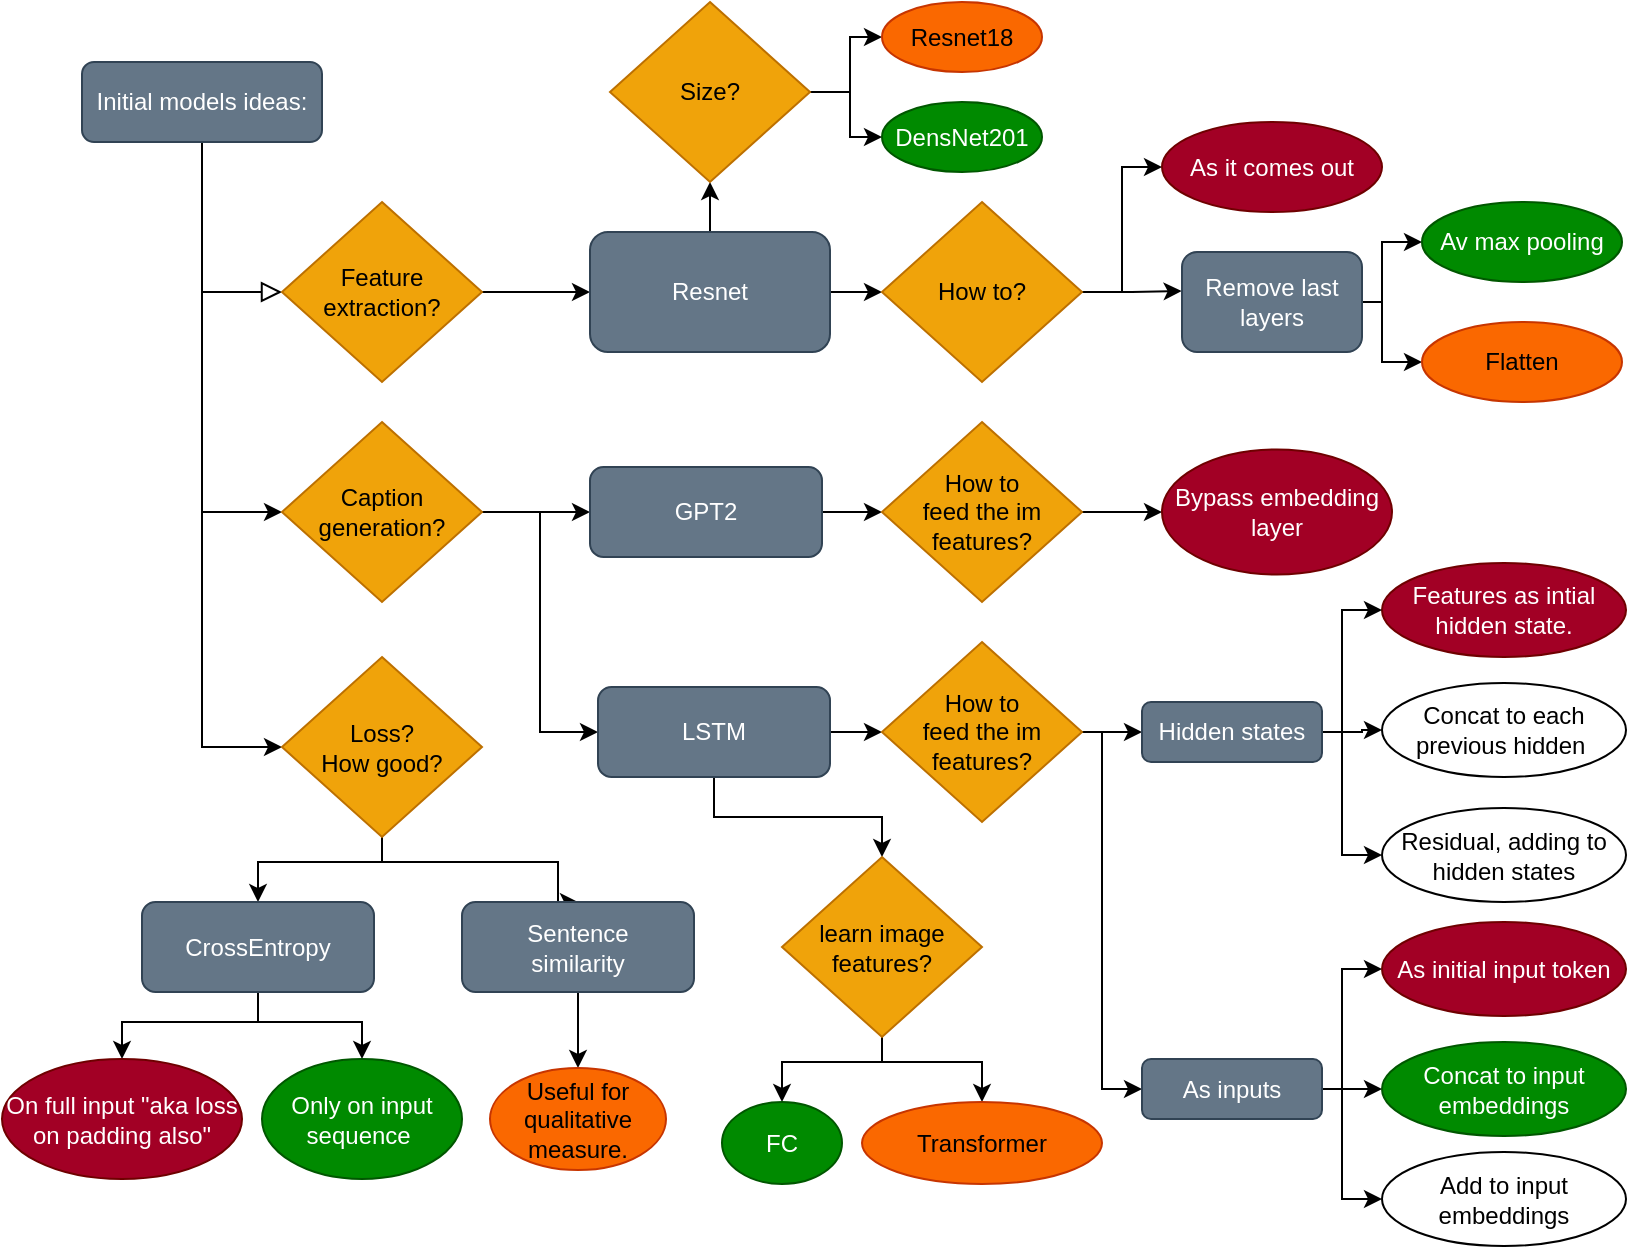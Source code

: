 <mxfile version="21.3.5" type="device">
  <diagram id="C5RBs43oDa-KdzZeNtuy" name="Page-1">
    <mxGraphModel dx="1363" dy="931" grid="1" gridSize="10" guides="1" tooltips="1" connect="1" arrows="1" fold="1" page="1" pageScale="1" pageWidth="827" pageHeight="1169" math="0" shadow="0">
      <root>
        <mxCell id="WIyWlLk6GJQsqaUBKTNV-0" />
        <mxCell id="WIyWlLk6GJQsqaUBKTNV-1" parent="WIyWlLk6GJQsqaUBKTNV-0" />
        <mxCell id="WIyWlLk6GJQsqaUBKTNV-2" value="" style="rounded=0;html=1;jettySize=auto;orthogonalLoop=1;fontSize=11;endArrow=block;endFill=0;endSize=8;strokeWidth=1;shadow=0;labelBackgroundColor=none;edgeStyle=orthogonalEdgeStyle;entryX=0;entryY=0.5;entryDx=0;entryDy=0;" parent="WIyWlLk6GJQsqaUBKTNV-1" source="WIyWlLk6GJQsqaUBKTNV-3" target="O6eRiqCZWH2yZjMmsFh3-2" edge="1">
          <mxGeometry relative="1" as="geometry">
            <mxPoint x="100" y="160" as="targetPoint" />
            <Array as="points">
              <mxPoint x="100" y="155" />
            </Array>
          </mxGeometry>
        </mxCell>
        <mxCell id="O6eRiqCZWH2yZjMmsFh3-5" style="edgeStyle=orthogonalEdgeStyle;rounded=0;orthogonalLoop=1;jettySize=auto;html=1;entryX=0;entryY=0.5;entryDx=0;entryDy=0;" edge="1" parent="WIyWlLk6GJQsqaUBKTNV-1" source="WIyWlLk6GJQsqaUBKTNV-3" target="O6eRiqCZWH2yZjMmsFh3-3">
          <mxGeometry relative="1" as="geometry" />
        </mxCell>
        <mxCell id="O6eRiqCZWH2yZjMmsFh3-38" style="edgeStyle=orthogonalEdgeStyle;rounded=0;orthogonalLoop=1;jettySize=auto;html=1;entryX=0;entryY=0.5;entryDx=0;entryDy=0;" edge="1" parent="WIyWlLk6GJQsqaUBKTNV-1" source="WIyWlLk6GJQsqaUBKTNV-3" target="O6eRiqCZWH2yZjMmsFh3-37">
          <mxGeometry relative="1" as="geometry" />
        </mxCell>
        <mxCell id="WIyWlLk6GJQsqaUBKTNV-3" value="Initial models ideas:" style="rounded=1;whiteSpace=wrap;html=1;fontSize=12;glass=0;strokeWidth=1;shadow=0;fillColor=#647687;fontColor=#ffffff;strokeColor=#314354;" parent="WIyWlLk6GJQsqaUBKTNV-1" vertex="1">
          <mxGeometry x="40" y="40" width="120" height="40" as="geometry" />
        </mxCell>
        <mxCell id="O6eRiqCZWH2yZjMmsFh3-7" style="edgeStyle=orthogonalEdgeStyle;rounded=0;orthogonalLoop=1;jettySize=auto;html=1;exitX=1;exitY=0.5;exitDx=0;exitDy=0;" edge="1" parent="WIyWlLk6GJQsqaUBKTNV-1" source="O6eRiqCZWH2yZjMmsFh3-2" target="O6eRiqCZWH2yZjMmsFh3-6">
          <mxGeometry relative="1" as="geometry" />
        </mxCell>
        <mxCell id="O6eRiqCZWH2yZjMmsFh3-2" value="Feature extraction?" style="rhombus;whiteSpace=wrap;html=1;fillColor=#f0a30a;fontColor=#000000;strokeColor=#BD7000;" vertex="1" parent="WIyWlLk6GJQsqaUBKTNV-1">
          <mxGeometry x="140" y="110" width="100" height="90" as="geometry" />
        </mxCell>
        <mxCell id="O6eRiqCZWH2yZjMmsFh3-30" style="edgeStyle=orthogonalEdgeStyle;rounded=0;orthogonalLoop=1;jettySize=auto;html=1;exitX=1;exitY=0.5;exitDx=0;exitDy=0;" edge="1" parent="WIyWlLk6GJQsqaUBKTNV-1" source="O6eRiqCZWH2yZjMmsFh3-3" target="O6eRiqCZWH2yZjMmsFh3-29">
          <mxGeometry relative="1" as="geometry" />
        </mxCell>
        <mxCell id="O6eRiqCZWH2yZjMmsFh3-36" style="edgeStyle=orthogonalEdgeStyle;rounded=0;orthogonalLoop=1;jettySize=auto;html=1;entryX=0;entryY=0.5;entryDx=0;entryDy=0;" edge="1" parent="WIyWlLk6GJQsqaUBKTNV-1" source="O6eRiqCZWH2yZjMmsFh3-3" target="O6eRiqCZWH2yZjMmsFh3-33">
          <mxGeometry relative="1" as="geometry" />
        </mxCell>
        <mxCell id="O6eRiqCZWH2yZjMmsFh3-3" value="Caption generation?" style="rhombus;whiteSpace=wrap;html=1;fillColor=#f0a30a;fontColor=#000000;strokeColor=#BD7000;" vertex="1" parent="WIyWlLk6GJQsqaUBKTNV-1">
          <mxGeometry x="140" y="220" width="100" height="90" as="geometry" />
        </mxCell>
        <mxCell id="O6eRiqCZWH2yZjMmsFh3-10" style="edgeStyle=orthogonalEdgeStyle;rounded=0;orthogonalLoop=1;jettySize=auto;html=1;exitX=1;exitY=0.5;exitDx=0;exitDy=0;entryX=0;entryY=0.5;entryDx=0;entryDy=0;" edge="1" parent="WIyWlLk6GJQsqaUBKTNV-1" source="O6eRiqCZWH2yZjMmsFh3-6" target="O6eRiqCZWH2yZjMmsFh3-9">
          <mxGeometry relative="1" as="geometry" />
        </mxCell>
        <mxCell id="O6eRiqCZWH2yZjMmsFh3-12" style="edgeStyle=orthogonalEdgeStyle;rounded=0;orthogonalLoop=1;jettySize=auto;html=1;exitX=0.5;exitY=0;exitDx=0;exitDy=0;entryX=0.5;entryY=1;entryDx=0;entryDy=0;" edge="1" parent="WIyWlLk6GJQsqaUBKTNV-1" source="O6eRiqCZWH2yZjMmsFh3-6" target="O6eRiqCZWH2yZjMmsFh3-11">
          <mxGeometry relative="1" as="geometry" />
        </mxCell>
        <mxCell id="O6eRiqCZWH2yZjMmsFh3-6" value="Resnet" style="rounded=1;whiteSpace=wrap;html=1;fillColor=#647687;fontColor=#ffffff;strokeColor=#314354;" vertex="1" parent="WIyWlLk6GJQsqaUBKTNV-1">
          <mxGeometry x="294" y="125" width="120" height="60" as="geometry" />
        </mxCell>
        <mxCell id="O6eRiqCZWH2yZjMmsFh3-18" style="edgeStyle=orthogonalEdgeStyle;rounded=0;orthogonalLoop=1;jettySize=auto;html=1;exitX=1;exitY=0.5;exitDx=0;exitDy=0;entryX=0;entryY=0.5;entryDx=0;entryDy=0;" edge="1" parent="WIyWlLk6GJQsqaUBKTNV-1" source="O6eRiqCZWH2yZjMmsFh3-9" target="O6eRiqCZWH2yZjMmsFh3-16">
          <mxGeometry relative="1" as="geometry" />
        </mxCell>
        <mxCell id="O6eRiqCZWH2yZjMmsFh3-20" style="edgeStyle=orthogonalEdgeStyle;rounded=0;orthogonalLoop=1;jettySize=auto;html=1;entryX=-0.002;entryY=0.39;entryDx=0;entryDy=0;entryPerimeter=0;" edge="1" parent="WIyWlLk6GJQsqaUBKTNV-1" source="O6eRiqCZWH2yZjMmsFh3-9" target="O6eRiqCZWH2yZjMmsFh3-19">
          <mxGeometry relative="1" as="geometry" />
        </mxCell>
        <mxCell id="O6eRiqCZWH2yZjMmsFh3-9" value="How to?" style="rhombus;whiteSpace=wrap;html=1;fillColor=#f0a30a;fontColor=#000000;strokeColor=#BD7000;" vertex="1" parent="WIyWlLk6GJQsqaUBKTNV-1">
          <mxGeometry x="440" y="110" width="100" height="90" as="geometry" />
        </mxCell>
        <mxCell id="O6eRiqCZWH2yZjMmsFh3-15" style="edgeStyle=orthogonalEdgeStyle;rounded=0;orthogonalLoop=1;jettySize=auto;html=1;exitX=1;exitY=0.5;exitDx=0;exitDy=0;entryX=0;entryY=0.5;entryDx=0;entryDy=0;" edge="1" parent="WIyWlLk6GJQsqaUBKTNV-1" source="O6eRiqCZWH2yZjMmsFh3-11" target="O6eRiqCZWH2yZjMmsFh3-13">
          <mxGeometry relative="1" as="geometry" />
        </mxCell>
        <mxCell id="O6eRiqCZWH2yZjMmsFh3-27" style="edgeStyle=orthogonalEdgeStyle;rounded=0;orthogonalLoop=1;jettySize=auto;html=1;entryX=0;entryY=0.5;entryDx=0;entryDy=0;" edge="1" parent="WIyWlLk6GJQsqaUBKTNV-1" source="O6eRiqCZWH2yZjMmsFh3-11" target="O6eRiqCZWH2yZjMmsFh3-26">
          <mxGeometry relative="1" as="geometry" />
        </mxCell>
        <mxCell id="O6eRiqCZWH2yZjMmsFh3-11" value="Size?" style="rhombus;whiteSpace=wrap;html=1;fillColor=#f0a30a;fontColor=#000000;strokeColor=#BD7000;" vertex="1" parent="WIyWlLk6GJQsqaUBKTNV-1">
          <mxGeometry x="304" y="10" width="100" height="90" as="geometry" />
        </mxCell>
        <mxCell id="O6eRiqCZWH2yZjMmsFh3-13" value="Resnet18" style="ellipse;whiteSpace=wrap;html=1;fillColor=#fa6800;fontColor=#000000;strokeColor=#C73500;" vertex="1" parent="WIyWlLk6GJQsqaUBKTNV-1">
          <mxGeometry x="440" y="10" width="80" height="35" as="geometry" />
        </mxCell>
        <mxCell id="O6eRiqCZWH2yZjMmsFh3-16" value="As it comes out" style="ellipse;whiteSpace=wrap;html=1;fillColor=#a20025;fontColor=#ffffff;strokeColor=#6F0000;" vertex="1" parent="WIyWlLk6GJQsqaUBKTNV-1">
          <mxGeometry x="580" y="70" width="110" height="45" as="geometry" />
        </mxCell>
        <mxCell id="O6eRiqCZWH2yZjMmsFh3-23" style="edgeStyle=orthogonalEdgeStyle;rounded=0;orthogonalLoop=1;jettySize=auto;html=1;exitX=1;exitY=0.5;exitDx=0;exitDy=0;entryX=0;entryY=0.5;entryDx=0;entryDy=0;" edge="1" parent="WIyWlLk6GJQsqaUBKTNV-1" source="O6eRiqCZWH2yZjMmsFh3-19" target="O6eRiqCZWH2yZjMmsFh3-21">
          <mxGeometry relative="1" as="geometry">
            <Array as="points">
              <mxPoint x="690" y="160" />
              <mxPoint x="690" y="130" />
            </Array>
          </mxGeometry>
        </mxCell>
        <mxCell id="O6eRiqCZWH2yZjMmsFh3-25" style="edgeStyle=orthogonalEdgeStyle;rounded=0;orthogonalLoop=1;jettySize=auto;html=1;exitX=1;exitY=0.5;exitDx=0;exitDy=0;entryX=0;entryY=0.5;entryDx=0;entryDy=0;" edge="1" parent="WIyWlLk6GJQsqaUBKTNV-1" source="O6eRiqCZWH2yZjMmsFh3-19" target="O6eRiqCZWH2yZjMmsFh3-22">
          <mxGeometry relative="1" as="geometry">
            <Array as="points">
              <mxPoint x="690" y="160" />
              <mxPoint x="690" y="190" />
            </Array>
          </mxGeometry>
        </mxCell>
        <mxCell id="O6eRiqCZWH2yZjMmsFh3-19" value="Remove last layers" style="rounded=1;whiteSpace=wrap;html=1;fillColor=#647687;fontColor=#ffffff;strokeColor=#314354;" vertex="1" parent="WIyWlLk6GJQsqaUBKTNV-1">
          <mxGeometry x="590" y="135" width="90" height="50" as="geometry" />
        </mxCell>
        <mxCell id="O6eRiqCZWH2yZjMmsFh3-21" value="Av max pooling" style="ellipse;whiteSpace=wrap;html=1;fillColor=#008a00;fontColor=#ffffff;strokeColor=#005700;" vertex="1" parent="WIyWlLk6GJQsqaUBKTNV-1">
          <mxGeometry x="710" y="110" width="100" height="40" as="geometry" />
        </mxCell>
        <mxCell id="O6eRiqCZWH2yZjMmsFh3-22" value="Flatten" style="ellipse;whiteSpace=wrap;html=1;fillColor=#fa6800;fontColor=#000000;strokeColor=#C73500;" vertex="1" parent="WIyWlLk6GJQsqaUBKTNV-1">
          <mxGeometry x="710" y="170" width="100" height="40" as="geometry" />
        </mxCell>
        <mxCell id="O6eRiqCZWH2yZjMmsFh3-26" value="DensNet201" style="ellipse;whiteSpace=wrap;html=1;fillColor=#008a00;fontColor=#ffffff;strokeColor=#005700;" vertex="1" parent="WIyWlLk6GJQsqaUBKTNV-1">
          <mxGeometry x="440" y="60" width="80" height="35" as="geometry" />
        </mxCell>
        <mxCell id="O6eRiqCZWH2yZjMmsFh3-32" style="edgeStyle=orthogonalEdgeStyle;rounded=0;orthogonalLoop=1;jettySize=auto;html=1;exitX=1;exitY=0.5;exitDx=0;exitDy=0;" edge="1" parent="WIyWlLk6GJQsqaUBKTNV-1" source="O6eRiqCZWH2yZjMmsFh3-29" target="O6eRiqCZWH2yZjMmsFh3-31">
          <mxGeometry relative="1" as="geometry" />
        </mxCell>
        <mxCell id="O6eRiqCZWH2yZjMmsFh3-29" value="GPT2" style="rounded=1;whiteSpace=wrap;html=1;fillColor=#647687;fontColor=#ffffff;strokeColor=#314354;" vertex="1" parent="WIyWlLk6GJQsqaUBKTNV-1">
          <mxGeometry x="294" y="242.5" width="116" height="45" as="geometry" />
        </mxCell>
        <mxCell id="O6eRiqCZWH2yZjMmsFh3-50" style="edgeStyle=orthogonalEdgeStyle;rounded=0;orthogonalLoop=1;jettySize=auto;html=1;exitX=1;exitY=0.5;exitDx=0;exitDy=0;" edge="1" parent="WIyWlLk6GJQsqaUBKTNV-1" source="O6eRiqCZWH2yZjMmsFh3-31" target="O6eRiqCZWH2yZjMmsFh3-49">
          <mxGeometry relative="1" as="geometry" />
        </mxCell>
        <mxCell id="O6eRiqCZWH2yZjMmsFh3-31" value="How to &lt;br&gt;feed the im features?" style="rhombus;whiteSpace=wrap;html=1;fillColor=#f0a30a;fontColor=#000000;strokeColor=#BD7000;" vertex="1" parent="WIyWlLk6GJQsqaUBKTNV-1">
          <mxGeometry x="440" y="220" width="100" height="90" as="geometry" />
        </mxCell>
        <mxCell id="O6eRiqCZWH2yZjMmsFh3-44" style="edgeStyle=orthogonalEdgeStyle;rounded=0;orthogonalLoop=1;jettySize=auto;html=1;entryX=0;entryY=0.5;entryDx=0;entryDy=0;" edge="1" parent="WIyWlLk6GJQsqaUBKTNV-1" source="O6eRiqCZWH2yZjMmsFh3-33" target="O6eRiqCZWH2yZjMmsFh3-43">
          <mxGeometry relative="1" as="geometry" />
        </mxCell>
        <mxCell id="O6eRiqCZWH2yZjMmsFh3-72" style="edgeStyle=orthogonalEdgeStyle;rounded=0;orthogonalLoop=1;jettySize=auto;html=1;entryX=0.5;entryY=0;entryDx=0;entryDy=0;" edge="1" parent="WIyWlLk6GJQsqaUBKTNV-1" source="O6eRiqCZWH2yZjMmsFh3-33" target="O6eRiqCZWH2yZjMmsFh3-71">
          <mxGeometry relative="1" as="geometry" />
        </mxCell>
        <mxCell id="O6eRiqCZWH2yZjMmsFh3-33" value="LSTM" style="rounded=1;whiteSpace=wrap;html=1;fillColor=#647687;fontColor=#ffffff;strokeColor=#314354;" vertex="1" parent="WIyWlLk6GJQsqaUBKTNV-1">
          <mxGeometry x="298" y="352.5" width="116" height="45" as="geometry" />
        </mxCell>
        <mxCell id="O6eRiqCZWH2yZjMmsFh3-41" style="edgeStyle=orthogonalEdgeStyle;rounded=0;orthogonalLoop=1;jettySize=auto;html=1;entryX=0.5;entryY=0;entryDx=0;entryDy=0;" edge="1" parent="WIyWlLk6GJQsqaUBKTNV-1" source="O6eRiqCZWH2yZjMmsFh3-37" target="O6eRiqCZWH2yZjMmsFh3-39">
          <mxGeometry relative="1" as="geometry">
            <Array as="points">
              <mxPoint x="190" y="440" />
              <mxPoint x="128" y="440" />
            </Array>
          </mxGeometry>
        </mxCell>
        <mxCell id="O6eRiqCZWH2yZjMmsFh3-42" style="edgeStyle=orthogonalEdgeStyle;rounded=0;orthogonalLoop=1;jettySize=auto;html=1;entryX=0.5;entryY=0;entryDx=0;entryDy=0;" edge="1" parent="WIyWlLk6GJQsqaUBKTNV-1" source="O6eRiqCZWH2yZjMmsFh3-37" target="O6eRiqCZWH2yZjMmsFh3-40">
          <mxGeometry relative="1" as="geometry">
            <Array as="points">
              <mxPoint x="190" y="440" />
              <mxPoint x="278" y="440" />
            </Array>
          </mxGeometry>
        </mxCell>
        <mxCell id="O6eRiqCZWH2yZjMmsFh3-37" value="Loss? &lt;br&gt;How good?" style="rhombus;whiteSpace=wrap;html=1;fillColor=#f0a30a;fontColor=#000000;strokeColor=#BD7000;" vertex="1" parent="WIyWlLk6GJQsqaUBKTNV-1">
          <mxGeometry x="140" y="337.5" width="100" height="90" as="geometry" />
        </mxCell>
        <mxCell id="O6eRiqCZWH2yZjMmsFh3-80" style="edgeStyle=orthogonalEdgeStyle;rounded=0;orthogonalLoop=1;jettySize=auto;html=1;entryX=0.5;entryY=0;entryDx=0;entryDy=0;" edge="1" parent="WIyWlLk6GJQsqaUBKTNV-1" source="O6eRiqCZWH2yZjMmsFh3-39" target="O6eRiqCZWH2yZjMmsFh3-78">
          <mxGeometry relative="1" as="geometry">
            <Array as="points">
              <mxPoint x="128" y="520" />
              <mxPoint x="60" y="520" />
            </Array>
          </mxGeometry>
        </mxCell>
        <mxCell id="O6eRiqCZWH2yZjMmsFh3-81" style="edgeStyle=orthogonalEdgeStyle;rounded=0;orthogonalLoop=1;jettySize=auto;html=1;entryX=0.5;entryY=0;entryDx=0;entryDy=0;" edge="1" parent="WIyWlLk6GJQsqaUBKTNV-1" source="O6eRiqCZWH2yZjMmsFh3-39" target="O6eRiqCZWH2yZjMmsFh3-79">
          <mxGeometry relative="1" as="geometry">
            <Array as="points">
              <mxPoint x="128" y="520" />
              <mxPoint x="180" y="520" />
            </Array>
          </mxGeometry>
        </mxCell>
        <mxCell id="O6eRiqCZWH2yZjMmsFh3-39" value="CrossEntropy" style="rounded=1;whiteSpace=wrap;html=1;fillColor=#647687;fontColor=#ffffff;strokeColor=#314354;" vertex="1" parent="WIyWlLk6GJQsqaUBKTNV-1">
          <mxGeometry x="70" y="460" width="116" height="45" as="geometry" />
        </mxCell>
        <mxCell id="O6eRiqCZWH2yZjMmsFh3-83" style="edgeStyle=orthogonalEdgeStyle;rounded=0;orthogonalLoop=1;jettySize=auto;html=1;entryX=0.5;entryY=0;entryDx=0;entryDy=0;" edge="1" parent="WIyWlLk6GJQsqaUBKTNV-1" source="O6eRiqCZWH2yZjMmsFh3-40" target="O6eRiqCZWH2yZjMmsFh3-82">
          <mxGeometry relative="1" as="geometry" />
        </mxCell>
        <mxCell id="O6eRiqCZWH2yZjMmsFh3-40" value="Sentence &lt;br&gt;similarity" style="rounded=1;whiteSpace=wrap;html=1;fillColor=#647687;fontColor=#ffffff;strokeColor=#314354;" vertex="1" parent="WIyWlLk6GJQsqaUBKTNV-1">
          <mxGeometry x="230" y="460" width="116" height="45" as="geometry" />
        </mxCell>
        <mxCell id="O6eRiqCZWH2yZjMmsFh3-58" style="edgeStyle=orthogonalEdgeStyle;rounded=0;orthogonalLoop=1;jettySize=auto;html=1;entryX=0;entryY=0.5;entryDx=0;entryDy=0;" edge="1" parent="WIyWlLk6GJQsqaUBKTNV-1" source="O6eRiqCZWH2yZjMmsFh3-43" target="O6eRiqCZWH2yZjMmsFh3-53">
          <mxGeometry relative="1" as="geometry" />
        </mxCell>
        <mxCell id="O6eRiqCZWH2yZjMmsFh3-68" style="edgeStyle=orthogonalEdgeStyle;rounded=0;orthogonalLoop=1;jettySize=auto;html=1;entryX=0;entryY=0.5;entryDx=0;entryDy=0;" edge="1" parent="WIyWlLk6GJQsqaUBKTNV-1" source="O6eRiqCZWH2yZjMmsFh3-43" target="O6eRiqCZWH2yZjMmsFh3-55">
          <mxGeometry relative="1" as="geometry">
            <Array as="points">
              <mxPoint x="550" y="375" />
              <mxPoint x="550" y="554" />
            </Array>
          </mxGeometry>
        </mxCell>
        <mxCell id="O6eRiqCZWH2yZjMmsFh3-43" value="How to &lt;br&gt;feed the im features?" style="rhombus;whiteSpace=wrap;html=1;fillColor=#f0a30a;fontColor=#000000;strokeColor=#BD7000;" vertex="1" parent="WIyWlLk6GJQsqaUBKTNV-1">
          <mxGeometry x="440" y="330" width="100" height="90" as="geometry" />
        </mxCell>
        <mxCell id="O6eRiqCZWH2yZjMmsFh3-49" value="Bypass embedding layer" style="ellipse;whiteSpace=wrap;html=1;fillColor=#a20025;fontColor=#ffffff;strokeColor=#6F0000;" vertex="1" parent="WIyWlLk6GJQsqaUBKTNV-1">
          <mxGeometry x="580" y="233.75" width="115" height="62.5" as="geometry" />
        </mxCell>
        <mxCell id="O6eRiqCZWH2yZjMmsFh3-51" value="Features as intial hidden state." style="ellipse;whiteSpace=wrap;html=1;fillColor=#a20025;fontColor=#ffffff;strokeColor=#6F0000;" vertex="1" parent="WIyWlLk6GJQsqaUBKTNV-1">
          <mxGeometry x="690" y="290.5" width="122" height="47" as="geometry" />
        </mxCell>
        <mxCell id="O6eRiqCZWH2yZjMmsFh3-52" value="Concat to each previous hidden&amp;nbsp;" style="ellipse;whiteSpace=wrap;html=1;" vertex="1" parent="WIyWlLk6GJQsqaUBKTNV-1">
          <mxGeometry x="690" y="350.5" width="122" height="47" as="geometry" />
        </mxCell>
        <mxCell id="O6eRiqCZWH2yZjMmsFh3-59" style="edgeStyle=orthogonalEdgeStyle;rounded=0;orthogonalLoop=1;jettySize=auto;html=1;entryX=0;entryY=0.5;entryDx=0;entryDy=0;" edge="1" parent="WIyWlLk6GJQsqaUBKTNV-1" source="O6eRiqCZWH2yZjMmsFh3-53" target="O6eRiqCZWH2yZjMmsFh3-51">
          <mxGeometry relative="1" as="geometry">
            <Array as="points">
              <mxPoint x="670" y="375" />
              <mxPoint x="670" y="314" />
            </Array>
          </mxGeometry>
        </mxCell>
        <mxCell id="O6eRiqCZWH2yZjMmsFh3-60" style="edgeStyle=orthogonalEdgeStyle;rounded=0;orthogonalLoop=1;jettySize=auto;html=1;entryX=0;entryY=0.5;entryDx=0;entryDy=0;" edge="1" parent="WIyWlLk6GJQsqaUBKTNV-1" source="O6eRiqCZWH2yZjMmsFh3-53" target="O6eRiqCZWH2yZjMmsFh3-52">
          <mxGeometry relative="1" as="geometry" />
        </mxCell>
        <mxCell id="O6eRiqCZWH2yZjMmsFh3-61" style="edgeStyle=orthogonalEdgeStyle;rounded=0;orthogonalLoop=1;jettySize=auto;html=1;entryX=0;entryY=0.5;entryDx=0;entryDy=0;" edge="1" parent="WIyWlLk6GJQsqaUBKTNV-1" source="O6eRiqCZWH2yZjMmsFh3-53" target="O6eRiqCZWH2yZjMmsFh3-56">
          <mxGeometry relative="1" as="geometry">
            <Array as="points">
              <mxPoint x="670" y="375" />
              <mxPoint x="670" y="436" />
            </Array>
          </mxGeometry>
        </mxCell>
        <mxCell id="O6eRiqCZWH2yZjMmsFh3-53" value="Hidden states" style="rounded=1;whiteSpace=wrap;html=1;fillColor=#647687;fontColor=#ffffff;strokeColor=#314354;" vertex="1" parent="WIyWlLk6GJQsqaUBKTNV-1">
          <mxGeometry x="570" y="360" width="90" height="30" as="geometry" />
        </mxCell>
        <mxCell id="O6eRiqCZWH2yZjMmsFh3-65" style="edgeStyle=orthogonalEdgeStyle;rounded=0;orthogonalLoop=1;jettySize=auto;html=1;entryX=0;entryY=0.5;entryDx=0;entryDy=0;" edge="1" parent="WIyWlLk6GJQsqaUBKTNV-1" source="O6eRiqCZWH2yZjMmsFh3-55" target="O6eRiqCZWH2yZjMmsFh3-64">
          <mxGeometry relative="1" as="geometry">
            <Array as="points">
              <mxPoint x="670" y="554" />
              <mxPoint x="670" y="494" />
            </Array>
          </mxGeometry>
        </mxCell>
        <mxCell id="O6eRiqCZWH2yZjMmsFh3-66" style="edgeStyle=orthogonalEdgeStyle;rounded=0;orthogonalLoop=1;jettySize=auto;html=1;entryX=0;entryY=0.5;entryDx=0;entryDy=0;" edge="1" parent="WIyWlLk6GJQsqaUBKTNV-1" source="O6eRiqCZWH2yZjMmsFh3-55" target="O6eRiqCZWH2yZjMmsFh3-62">
          <mxGeometry relative="1" as="geometry" />
        </mxCell>
        <mxCell id="O6eRiqCZWH2yZjMmsFh3-67" style="edgeStyle=orthogonalEdgeStyle;rounded=0;orthogonalLoop=1;jettySize=auto;html=1;entryX=0;entryY=0.5;entryDx=0;entryDy=0;" edge="1" parent="WIyWlLk6GJQsqaUBKTNV-1" source="O6eRiqCZWH2yZjMmsFh3-55" target="O6eRiqCZWH2yZjMmsFh3-63">
          <mxGeometry relative="1" as="geometry">
            <Array as="points">
              <mxPoint x="670" y="554" />
              <mxPoint x="670" y="609" />
            </Array>
          </mxGeometry>
        </mxCell>
        <mxCell id="O6eRiqCZWH2yZjMmsFh3-55" value="As inputs" style="rounded=1;whiteSpace=wrap;html=1;fillColor=#647687;fontColor=#ffffff;strokeColor=#314354;" vertex="1" parent="WIyWlLk6GJQsqaUBKTNV-1">
          <mxGeometry x="570" y="538.5" width="90" height="30" as="geometry" />
        </mxCell>
        <mxCell id="O6eRiqCZWH2yZjMmsFh3-56" value="Residual, adding to hidden states" style="ellipse;whiteSpace=wrap;html=1;" vertex="1" parent="WIyWlLk6GJQsqaUBKTNV-1">
          <mxGeometry x="690" y="413" width="122" height="47" as="geometry" />
        </mxCell>
        <mxCell id="O6eRiqCZWH2yZjMmsFh3-62" value="Concat to input embeddings" style="ellipse;whiteSpace=wrap;html=1;fillColor=#008a00;fontColor=#ffffff;strokeColor=#005700;" vertex="1" parent="WIyWlLk6GJQsqaUBKTNV-1">
          <mxGeometry x="690" y="530" width="122" height="47" as="geometry" />
        </mxCell>
        <mxCell id="O6eRiqCZWH2yZjMmsFh3-63" value="Add to input embeddings" style="ellipse;whiteSpace=wrap;html=1;" vertex="1" parent="WIyWlLk6GJQsqaUBKTNV-1">
          <mxGeometry x="690" y="585" width="122" height="47" as="geometry" />
        </mxCell>
        <mxCell id="O6eRiqCZWH2yZjMmsFh3-64" value="As initial input token" style="ellipse;whiteSpace=wrap;html=1;fillColor=#a20025;fontColor=#ffffff;strokeColor=#6F0000;" vertex="1" parent="WIyWlLk6GJQsqaUBKTNV-1">
          <mxGeometry x="690" y="470" width="122" height="47" as="geometry" />
        </mxCell>
        <mxCell id="O6eRiqCZWH2yZjMmsFh3-69" style="edgeStyle=orthogonalEdgeStyle;rounded=0;orthogonalLoop=1;jettySize=auto;html=1;exitX=0.5;exitY=1;exitDx=0;exitDy=0;" edge="1" parent="WIyWlLk6GJQsqaUBKTNV-1" source="O6eRiqCZWH2yZjMmsFh3-55" target="O6eRiqCZWH2yZjMmsFh3-55">
          <mxGeometry relative="1" as="geometry" />
        </mxCell>
        <mxCell id="O6eRiqCZWH2yZjMmsFh3-76" style="edgeStyle=orthogonalEdgeStyle;rounded=0;orthogonalLoop=1;jettySize=auto;html=1;entryX=0.5;entryY=0;entryDx=0;entryDy=0;" edge="1" parent="WIyWlLk6GJQsqaUBKTNV-1" target="O6eRiqCZWH2yZjMmsFh3-74">
          <mxGeometry relative="1" as="geometry">
            <mxPoint x="440" y="528" as="sourcePoint" />
            <Array as="points">
              <mxPoint x="440" y="540" />
              <mxPoint x="490" y="540" />
            </Array>
          </mxGeometry>
        </mxCell>
        <mxCell id="O6eRiqCZWH2yZjMmsFh3-77" style="edgeStyle=orthogonalEdgeStyle;rounded=0;orthogonalLoop=1;jettySize=auto;html=1;entryX=0.5;entryY=0;entryDx=0;entryDy=0;" edge="1" parent="WIyWlLk6GJQsqaUBKTNV-1" source="O6eRiqCZWH2yZjMmsFh3-71" target="O6eRiqCZWH2yZjMmsFh3-73">
          <mxGeometry relative="1" as="geometry">
            <Array as="points">
              <mxPoint x="440" y="540" />
              <mxPoint x="390" y="540" />
            </Array>
          </mxGeometry>
        </mxCell>
        <mxCell id="O6eRiqCZWH2yZjMmsFh3-71" value="learn image features?" style="rhombus;whiteSpace=wrap;html=1;fillColor=#f0a30a;fontColor=#000000;strokeColor=#BD7000;" vertex="1" parent="WIyWlLk6GJQsqaUBKTNV-1">
          <mxGeometry x="390" y="437.5" width="100" height="90" as="geometry" />
        </mxCell>
        <mxCell id="O6eRiqCZWH2yZjMmsFh3-73" value="FC" style="ellipse;whiteSpace=wrap;html=1;fillColor=#008a00;fontColor=#ffffff;strokeColor=#005700;" vertex="1" parent="WIyWlLk6GJQsqaUBKTNV-1">
          <mxGeometry x="360" y="560" width="60" height="41" as="geometry" />
        </mxCell>
        <mxCell id="O6eRiqCZWH2yZjMmsFh3-74" value="Transformer" style="ellipse;whiteSpace=wrap;html=1;fillColor=#fa6800;fontColor=#000000;strokeColor=#C73500;" vertex="1" parent="WIyWlLk6GJQsqaUBKTNV-1">
          <mxGeometry x="430" y="560" width="120" height="41" as="geometry" />
        </mxCell>
        <mxCell id="O6eRiqCZWH2yZjMmsFh3-78" value="On full input &quot;aka loss on padding also&quot;" style="ellipse;whiteSpace=wrap;html=1;fillColor=#a20025;fontColor=#ffffff;strokeColor=#6F0000;" vertex="1" parent="WIyWlLk6GJQsqaUBKTNV-1">
          <mxGeometry y="538.5" width="120" height="60" as="geometry" />
        </mxCell>
        <mxCell id="O6eRiqCZWH2yZjMmsFh3-79" value="Only on input sequence&amp;nbsp;" style="ellipse;whiteSpace=wrap;html=1;fillColor=#008a00;fontColor=#ffffff;strokeColor=#005700;" vertex="1" parent="WIyWlLk6GJQsqaUBKTNV-1">
          <mxGeometry x="130" y="538.5" width="100" height="60" as="geometry" />
        </mxCell>
        <mxCell id="O6eRiqCZWH2yZjMmsFh3-82" value="Useful for qualitative measure." style="ellipse;whiteSpace=wrap;html=1;fillColor=#fa6800;fontColor=#000000;strokeColor=#C73500;" vertex="1" parent="WIyWlLk6GJQsqaUBKTNV-1">
          <mxGeometry x="244" y="543" width="88" height="51" as="geometry" />
        </mxCell>
      </root>
    </mxGraphModel>
  </diagram>
</mxfile>
